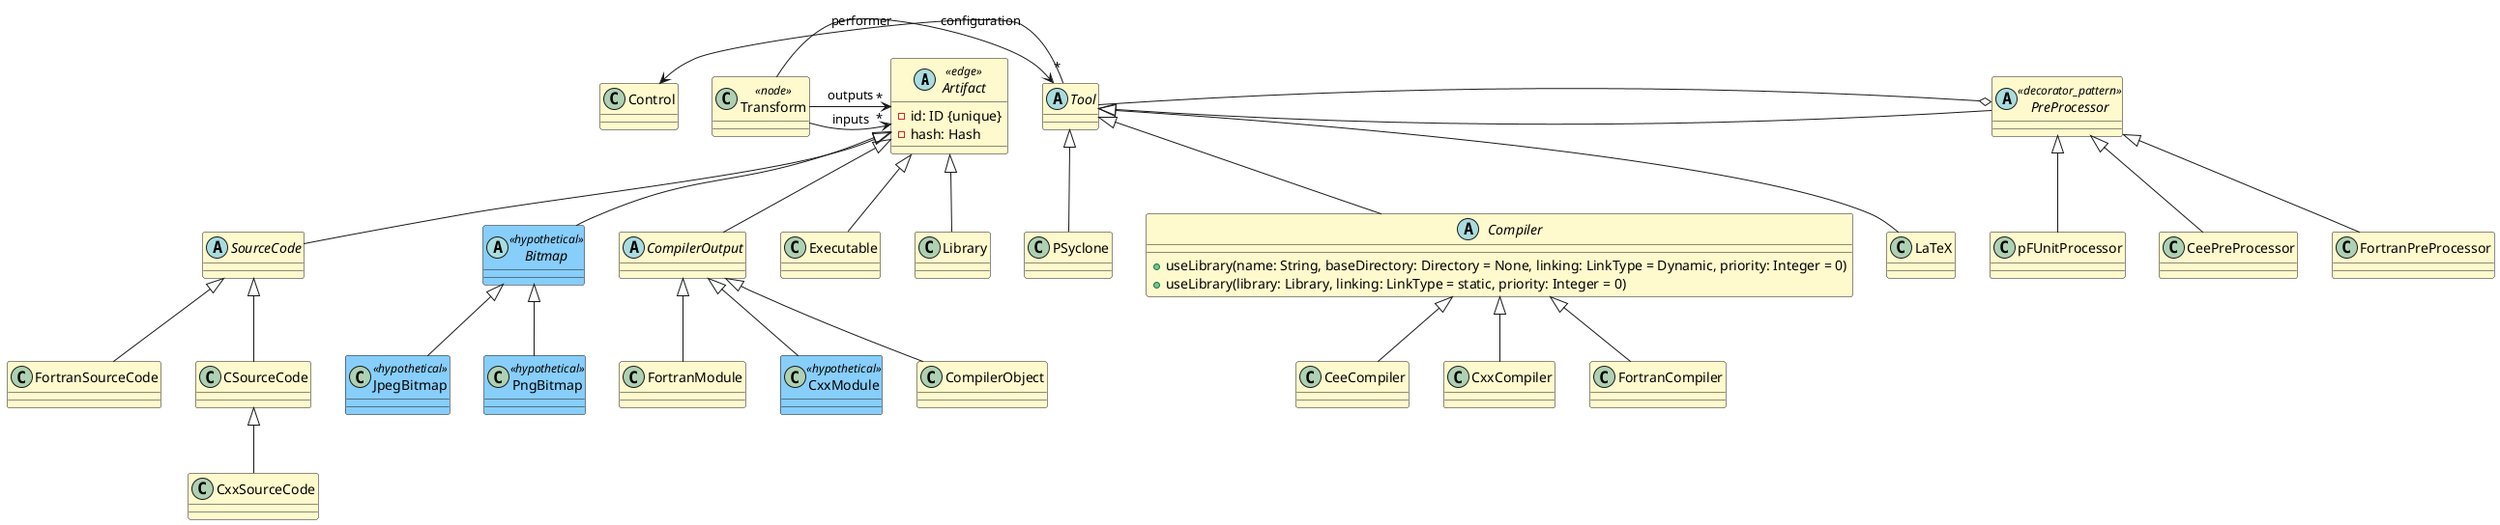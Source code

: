 @startuml

skinparam class {
    BackgroundColor LemonChiffon
    BackgroundColor<<hypothetical>> LightSkyBlue
}

'''''''''''''''''''''''''''''''''''''''''''''''''''''''''''''''''''''''''''''''

abstract class Artifact <<edge>> {
    -id: ID {unique}
    -hash: Hash
}

abstract class SourceCode {
}
Artifact ^-- SourceCode

class CSourceCode {
}
SourceCode ^-- CSourceCode

class CxxSourceCode {
}
CSourceCode ^-- CxxSourceCode

class FortranSourceCode {
}
SourceCode ^-- FortranSourceCode

abstract class Bitmap <<hypothetical>> {
}
Artifact ^-- Bitmap

class PngBitmap <<hypothetical>> {
}
Bitmap ^-- PngBitmap

class JpegBitmap <<hypothetical>> {
}
Bitmap ^-- JpegBitmap

abstract class CompilerOutput {
}
Artifact ^-- CompilerOutput

class CompilerObject {
}
CompilerOutput ^-- CompilerObject

class FortranModule {
}
CompilerOutput ^-- FortranModule

class CxxModule <<hypothetical>> {
}
CompilerOutput ^-- CxxModule

class Executable {
}
Artifact ^-- Executable

class Library {
}
Artifact ^-- Library

'''''''''''''''''''''''''''''''''''''''''''''''''''''''''''''''''''''''''''''''

abstract class Tool {
}

class Control {
}
Control <- "*" Tool : configuration

abstract class Compiler {
  +useLibrary(name: String, baseDirectory: Directory = None, linking: LinkType = Dynamic, priority: Integer = 0)
  +useLibrary(library: Library, linking: LinkType = static, priority: Integer = 0)
}
Tool ^-- Compiler

class FortranCompiler {
}
Compiler ^-- FortranCompiler

class CeeCompiler {
}
Compiler ^-- CeeCompiler

class CxxCompiler {
}
Compiler ^-- CxxCompiler

class LaTeX {
}
Tool ^-- LaTeX

class PSyclone {
}
Tool ^-- PSyclone

abstract class PreProcessor <<decorator_pattern>> {
}
Tool ^-- PreProcessor
PreProcessor o- Tool

class CeePreProcessor {
}
PreProcessor ^-- CeePreProcessor

class FortranPreProcessor {
}
PreProcessor ^-- FortranPreProcessor

class pFUnitProcessor {
}
PreProcessor ^-- pFUnitProcessor

'''''''''''''''''''''''''''''''''''''''''''''''''''''''''''''''''''''''''''''''

class Transform <<node>> {
}

Transform -> "*" Artifact : inputs
Transform -> "*" Artifact : outputs
Transform -> Tool : performer

@enduml
